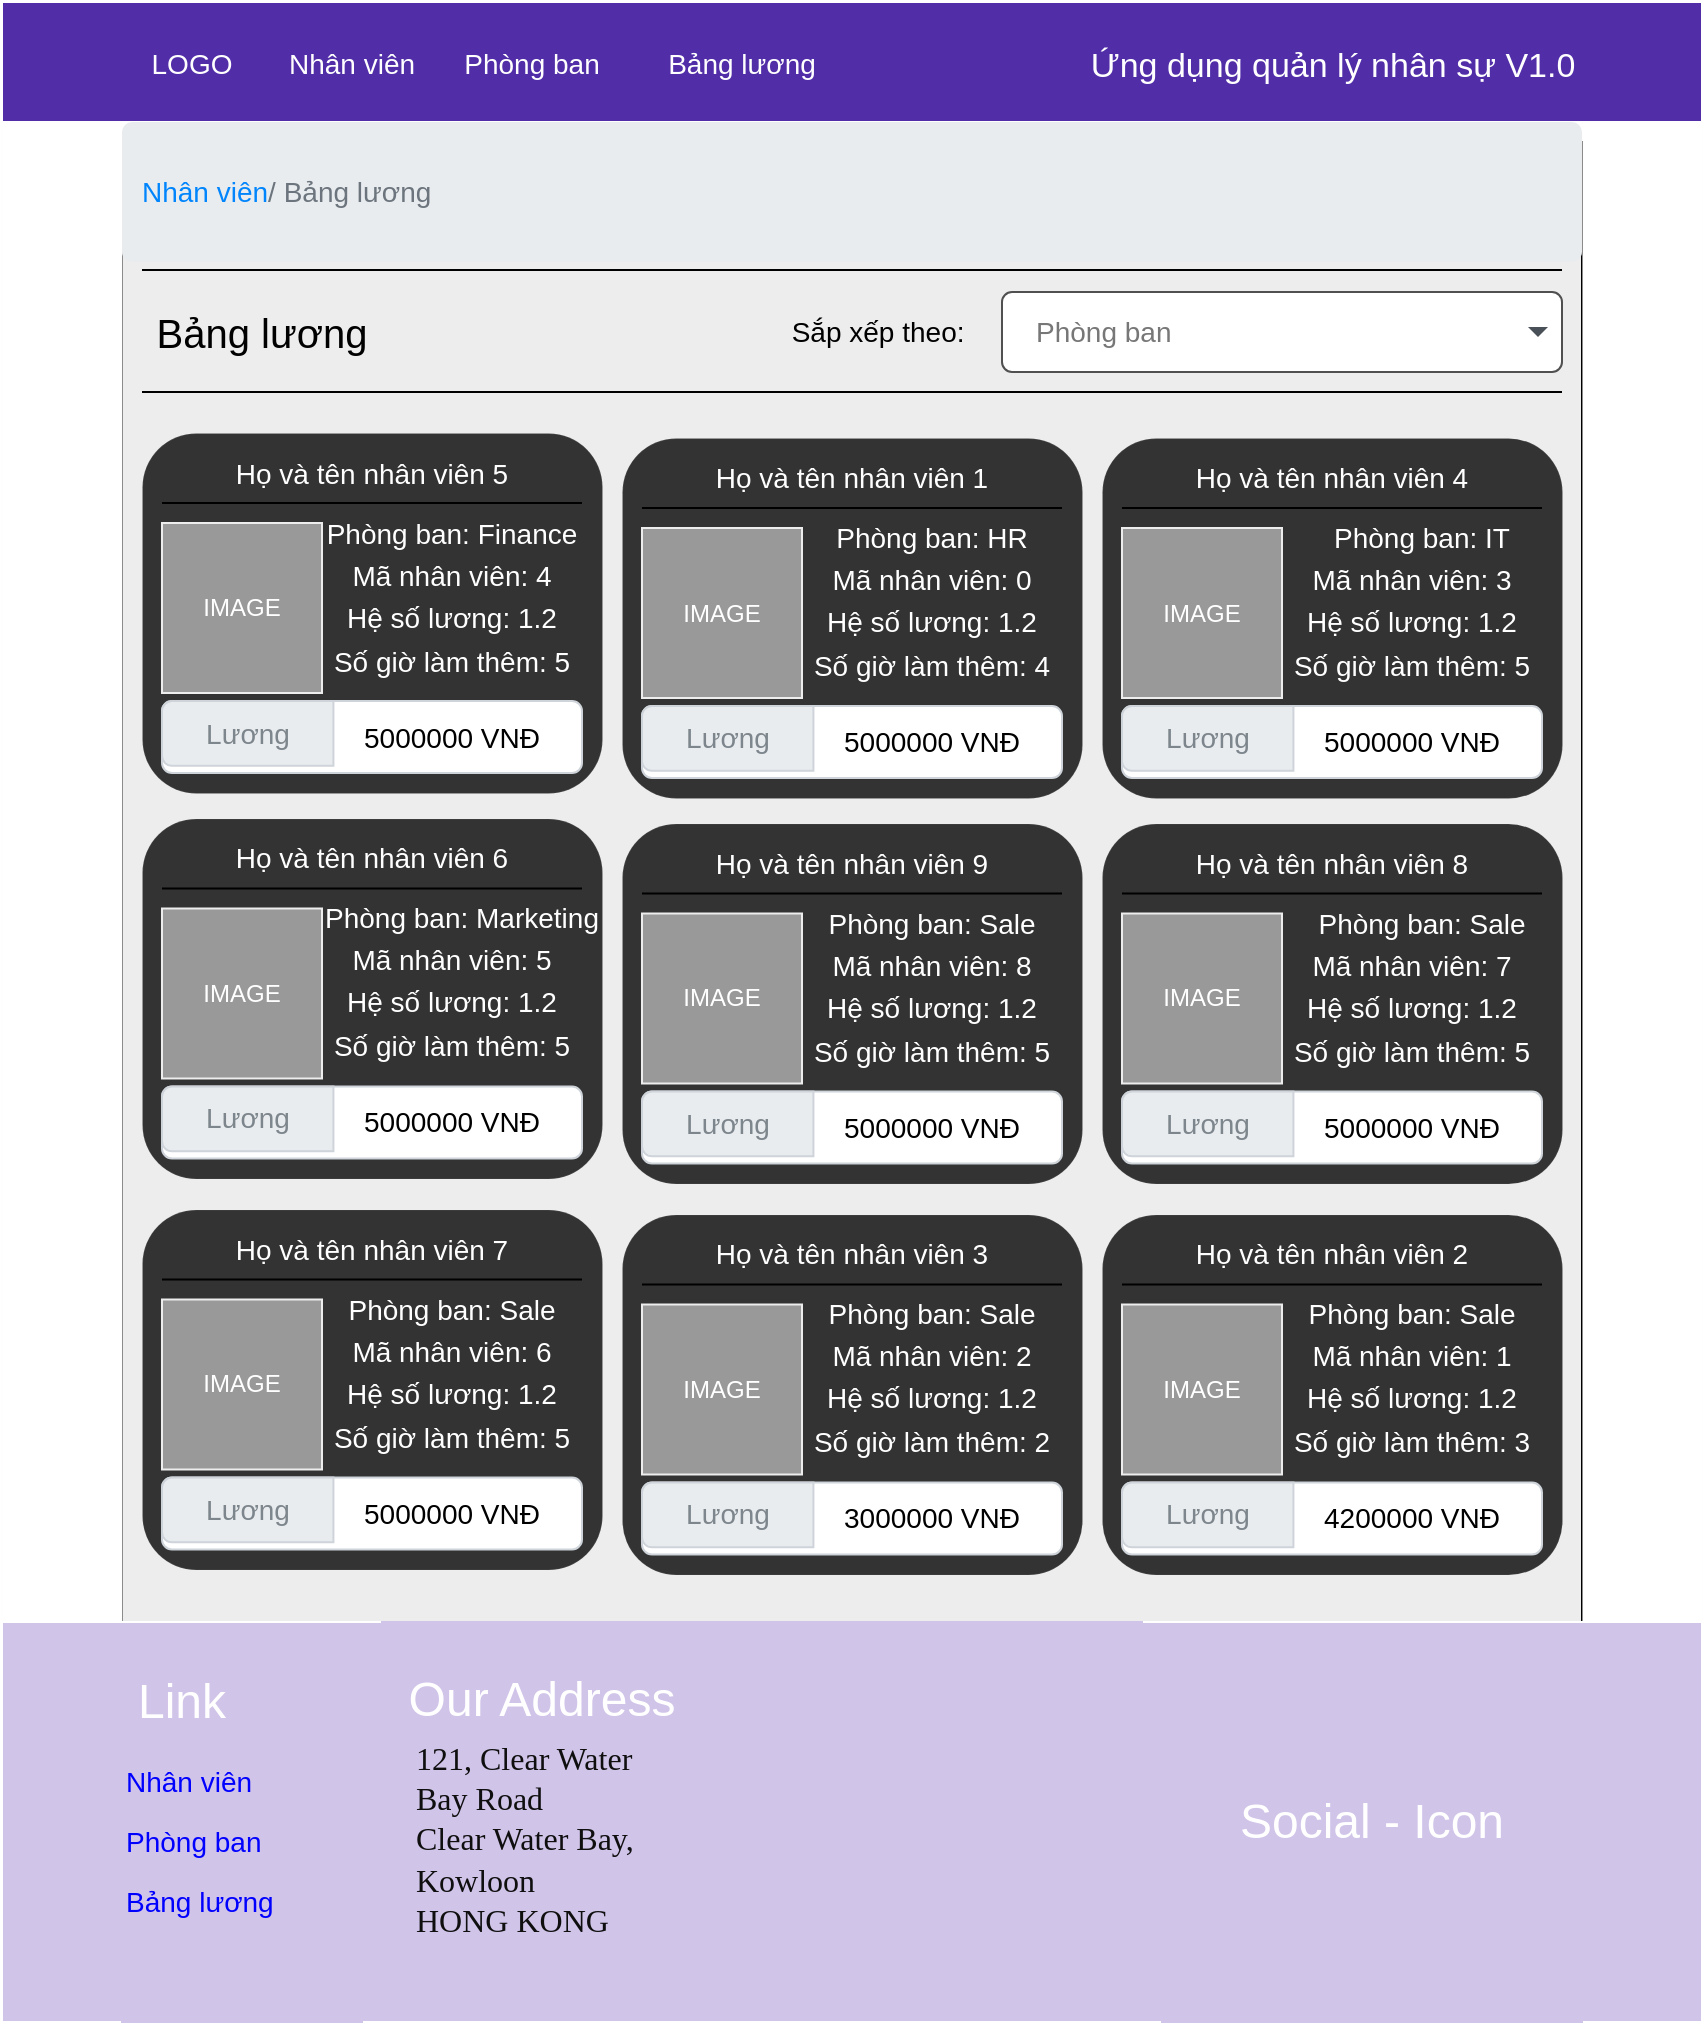 <mxfile>
    <diagram id="YFYWRUZ1VdSoGin9zCc7" name="Page-1">
        <mxGraphModel dx="765" dy="562" grid="1" gridSize="10" guides="1" tooltips="1" connect="1" arrows="1" fold="1" page="1" pageScale="1" pageWidth="850" pageHeight="1100" math="0" shadow="0">
            <root>
                <mxCell id="0"/>
                <mxCell id="1" parent="0"/>
                <mxCell id="2" value="" style="html=1;shadow=0;dashed=0;fontSize=16;fontColor=#181819;align=left;spacing=15;fillColor=#512da8;strokeWidth=1;strokeColor=#FFFFFF;" vertex="1" parent="1">
                    <mxGeometry width="850" height="60" as="geometry"/>
                </mxCell>
                <mxCell id="3" value="Nhân viên" style="fillColor=none;strokeColor=none;fontSize=14;align=center;fontColor=#FFFFFF;" vertex="1" parent="2">
                    <mxGeometry width="70" height="40" relative="1" as="geometry">
                        <mxPoint x="140" y="10" as="offset"/>
                    </mxGeometry>
                </mxCell>
                <mxCell id="4" value="Phòng ban" style="fillColor=none;strokeColor=none;fontSize=14;align=center;fontColor=#FFFFFF;" vertex="1" parent="2">
                    <mxGeometry width="50" height="40" relative="1" as="geometry">
                        <mxPoint x="240" y="10" as="offset"/>
                    </mxGeometry>
                </mxCell>
                <mxCell id="5" value="Bảng lương" style="fillColor=none;strokeColor=none;fontSize=14;align=center;fontColor=#FFFFFF;" vertex="1" parent="2">
                    <mxGeometry width="80" height="40" relative="1" as="geometry">
                        <mxPoint x="330" y="10" as="offset"/>
                    </mxGeometry>
                </mxCell>
                <mxCell id="6" value="Ứng dụng quản lý nhân sự V1.0" style="fillColor=none;strokeColor=none;fontSize=17;align=center;fontColor=#FFFFFF;spacingLeft=1;strokeWidth=1;" vertex="1" parent="2">
                    <mxGeometry width="250" height="40" relative="1" as="geometry">
                        <mxPoint x="540" y="10" as="offset"/>
                    </mxGeometry>
                </mxCell>
                <mxCell id="7" value="" style="rounded=0;whiteSpace=wrap;html=1;fillColor=#ededed;shadow=0;" vertex="1" parent="1">
                    <mxGeometry x="60" y="70" width="730" height="740" as="geometry"/>
                </mxCell>
                <mxCell id="8" value="LOGO" style="fillColor=none;strokeColor=none;fontSize=14;align=center;fontColor=#FFFFFF;" vertex="1" parent="1">
                    <mxGeometry x="60" y="10" width="70" height="40" as="geometry"/>
                </mxCell>
                <mxCell id="9" value="" style="rounded=0;whiteSpace=wrap;html=1;shadow=0;glass=0;sketch=0;strokeColor=#ededed;strokeWidth=0;fillColor=#FFFFFF;" vertex="1" parent="1">
                    <mxGeometry y="60" width="60" height="750" as="geometry"/>
                </mxCell>
                <mxCell id="10" value="" style="rounded=0;whiteSpace=wrap;html=1;shadow=0;glass=0;sketch=0;strokeColor=#ededed;strokeWidth=0;fillColor=#FFFFFF;" vertex="1" parent="1">
                    <mxGeometry x="790" y="60" width="60" height="750" as="geometry"/>
                </mxCell>
                <mxCell id="11" value="" style="line;strokeWidth=1;html=1;perimeter=backbonePerimeter;points=[];outlineConnect=0;strokeColor=#000000;" vertex="1" parent="1">
                    <mxGeometry x="70" y="129" width="710" height="10" as="geometry"/>
                </mxCell>
                <mxCell id="12" value="&lt;font color=&quot;#0085fc&quot;&gt;Nhân viên&lt;/font&gt;/ Bảng lương" style="html=1;shadow=0;dashed=0;shape=mxgraph.bootstrap.rrect;rSize=5;strokeColor=none;strokeWidth=1;fillColor=#E9ECEF;fontColor=#6C757D;whiteSpace=wrap;align=left;verticalAlign=middle;spacingLeft=0;fontStyle=0;fontSize=14;spacing=10;" vertex="1" parent="1">
                    <mxGeometry x="60" y="60" width="730" height="70" as="geometry"/>
                </mxCell>
                <mxCell id="13" value="&lt;font color=&quot;#000000&quot; style=&quot;font-size: 20px&quot;&gt;Bảng lương&lt;/font&gt;" style="text;html=1;strokeColor=none;fillColor=none;align=center;verticalAlign=middle;whiteSpace=wrap;rounded=0;" vertex="1" parent="1">
                    <mxGeometry x="60" y="140" width="140" height="50" as="geometry"/>
                </mxCell>
                <mxCell id="14" value="&lt;font style=&quot;font-size: 14px&quot;&gt;&lt;br&gt;&lt;br&gt;&lt;br&gt;&lt;br&gt;&lt;br&gt;&lt;br&gt;&lt;/font&gt;" style="rounded=1;whiteSpace=wrap;html=1;strokeColor=#ededed;shadow=0;sketch=0;glass=0;fillColor=#333333;strokeWidth=0;" vertex="1" parent="1">
                    <mxGeometry x="70" y="215.5" width="230" height="180" as="geometry"/>
                </mxCell>
                <mxCell id="15" value="&lt;font color=&quot;#ffffff&quot;&gt;IMAGE&lt;/font&gt;" style="rounded=0;whiteSpace=wrap;html=1;shadow=0;glass=0;sketch=0;strokeColor=#ededed;strokeWidth=1;fillColor=#999999;" vertex="1" parent="1">
                    <mxGeometry x="80" y="260.5" width="80" height="85" as="geometry"/>
                </mxCell>
                <mxCell id="16" value="" style="line;strokeWidth=1;html=1;perimeter=backbonePerimeter;points=[];outlineConnect=0;strokeColor=#000000;" vertex="1" parent="1">
                    <mxGeometry x="70" y="190" width="710" height="10" as="geometry"/>
                </mxCell>
                <mxCell id="17" value="Phòng ban" style="html=1;shadow=0;dashed=0;shape=mxgraph.bootstrap.rrect;rSize=5;strokeColor=#505050;strokeWidth=1;fillColor=#ffffff;fontColor=#777777;whiteSpace=wrap;align=left;verticalAlign=middle;fontStyle=0;fontSize=14;spacingRight=0;spacing=17;" vertex="1" parent="1">
                    <mxGeometry x="500" y="145" width="280" height="40" as="geometry"/>
                </mxCell>
                <mxCell id="18" value="" style="shape=triangle;direction=south;fillColor=#495057;strokeColor=none;perimeter=none;" vertex="1" parent="17">
                    <mxGeometry x="1" y="0.5" width="10" height="5" relative="1" as="geometry">
                        <mxPoint x="-17" y="-2.5" as="offset"/>
                    </mxGeometry>
                </mxCell>
                <mxCell id="19" value="&lt;font color=&quot;#000000&quot; style=&quot;font-size: 14px&quot;&gt;Sắp xếp theo:&amp;nbsp;&lt;/font&gt;" style="text;html=1;strokeColor=none;fillColor=none;align=center;verticalAlign=middle;whiteSpace=wrap;rounded=0;" vertex="1" parent="1">
                    <mxGeometry x="390" y="147.5" width="100" height="35" as="geometry"/>
                </mxCell>
                <mxCell id="20" value="" style="line;strokeWidth=1;html=1;perimeter=backbonePerimeter;points=[];outlineConnect=0;strokeColor=#000000;" vertex="1" parent="1">
                    <mxGeometry x="80" y="245.5" width="210" height="10" as="geometry"/>
                </mxCell>
                <mxCell id="21" value="&lt;font color=&quot;#ffffff&quot; style=&quot;font-size: 14px&quot;&gt;Họ và tên nhân viên 5&lt;/font&gt;" style="text;html=1;strokeColor=none;fillColor=none;align=center;verticalAlign=middle;whiteSpace=wrap;rounded=0;" vertex="1" parent="1">
                    <mxGeometry x="70" y="215.5" width="230" height="40" as="geometry"/>
                </mxCell>
                <mxCell id="22" value="&lt;font color=&quot;#ffffff&quot; style=&quot;font-size: 14px&quot;&gt;Phòng ban: Finance&lt;/font&gt;" style="text;html=1;strokeColor=none;fillColor=none;align=center;verticalAlign=middle;whiteSpace=wrap;rounded=0;" vertex="1" parent="1">
                    <mxGeometry x="160" y="245.5" width="130" height="40" as="geometry"/>
                </mxCell>
                <mxCell id="23" value="&lt;font color=&quot;#ffffff&quot; style=&quot;font-size: 14px&quot;&gt;Mã nhân viên: 4&lt;/font&gt;" style="text;html=1;strokeColor=none;fillColor=none;align=center;verticalAlign=middle;whiteSpace=wrap;rounded=0;" vertex="1" parent="1">
                    <mxGeometry x="160" y="266.5" width="130" height="40" as="geometry"/>
                </mxCell>
                <mxCell id="24" value="&lt;font color=&quot;#ffffff&quot; style=&quot;font-size: 14px&quot;&gt;Hệ số lương: 1.2&lt;/font&gt;" style="text;html=1;strokeColor=none;fillColor=none;align=center;verticalAlign=middle;whiteSpace=wrap;rounded=0;" vertex="1" parent="1">
                    <mxGeometry x="160" y="287.5" width="130" height="40" as="geometry"/>
                </mxCell>
                <mxCell id="25" value="&lt;font color=&quot;#ffffff&quot; style=&quot;font-size: 14px&quot;&gt;Số giờ làm thêm: 5&lt;/font&gt;" style="text;html=1;strokeColor=none;fillColor=none;align=center;verticalAlign=middle;whiteSpace=wrap;rounded=0;" vertex="1" parent="1">
                    <mxGeometry x="160" y="309.5" width="130" height="40" as="geometry"/>
                </mxCell>
                <mxCell id="26" value="" style="html=1;shadow=0;dashed=0;shape=mxgraph.bootstrap.rrect;rSize=5;strokeColor=#CED4DA;html=1;whiteSpace=wrap;fillColor=#FFFFFF;fontColor=#7D868C;align=left;spacing=15;spacingLeft=40;fontSize=14;" vertex="1" parent="1">
                    <mxGeometry x="80" y="349.5" width="210" height="36" as="geometry"/>
                </mxCell>
                <mxCell id="27" value="Lương" style="html=1;shadow=0;dashed=0;shape=mxgraph.bootstrap.leftButton;strokeColor=inherit;gradientColor=inherit;fontColor=inherit;fillColor=#E9ECEF;rSize=5;perimeter=none;whiteSpace=wrap;resizeHeight=1;fontSize=14;" vertex="1" parent="26">
                    <mxGeometry width="85.714" height="32.4" as="geometry"/>
                </mxCell>
                <mxCell id="28" value="&lt;font color=&quot;#000000&quot; style=&quot;font-size: 14px&quot;&gt;5000000 VNĐ&lt;/font&gt;" style="text;html=1;strokeColor=none;fillColor=none;align=center;verticalAlign=middle;whiteSpace=wrap;rounded=0;" vertex="1" parent="26">
                    <mxGeometry x="95" y="4.5" width="100" height="27" as="geometry"/>
                </mxCell>
                <mxCell id="29" value="&lt;font style=&quot;font-size: 14px&quot;&gt;&lt;br&gt;&lt;br&gt;&lt;br&gt;&lt;br&gt;&lt;br&gt;&lt;br&gt;&lt;/font&gt;" style="rounded=1;whiteSpace=wrap;html=1;strokeColor=#ededed;shadow=0;sketch=0;glass=0;fillColor=#333333;strokeWidth=0;" vertex="1" parent="1">
                    <mxGeometry x="310" y="218" width="230" height="180" as="geometry"/>
                </mxCell>
                <mxCell id="30" value="&lt;font color=&quot;#ffffff&quot;&gt;IMAGE&lt;/font&gt;" style="rounded=0;whiteSpace=wrap;html=1;shadow=0;glass=0;sketch=0;strokeColor=#ededed;strokeWidth=1;fillColor=#999999;" vertex="1" parent="1">
                    <mxGeometry x="320" y="263" width="80" height="85" as="geometry"/>
                </mxCell>
                <mxCell id="31" value="" style="line;strokeWidth=1;html=1;perimeter=backbonePerimeter;points=[];outlineConnect=0;strokeColor=#000000;" vertex="1" parent="1">
                    <mxGeometry x="320" y="248" width="210" height="10" as="geometry"/>
                </mxCell>
                <mxCell id="32" value="&lt;font color=&quot;#ffffff&quot; style=&quot;font-size: 14px&quot;&gt;Họ và tên nhân viên 1&lt;/font&gt;" style="text;html=1;strokeColor=none;fillColor=none;align=center;verticalAlign=middle;whiteSpace=wrap;rounded=0;" vertex="1" parent="1">
                    <mxGeometry x="310" y="218" width="230" height="40" as="geometry"/>
                </mxCell>
                <mxCell id="33" value="&lt;font color=&quot;#ffffff&quot; style=&quot;font-size: 14px&quot;&gt;Phòng ban: HR&lt;/font&gt;" style="text;html=1;strokeColor=none;fillColor=none;align=center;verticalAlign=middle;whiteSpace=wrap;rounded=0;" vertex="1" parent="1">
                    <mxGeometry x="400" y="248" width="130" height="40" as="geometry"/>
                </mxCell>
                <mxCell id="34" value="&lt;font color=&quot;#ffffff&quot; style=&quot;font-size: 14px&quot;&gt;Mã nhân viên: 0&lt;/font&gt;" style="text;html=1;strokeColor=none;fillColor=none;align=center;verticalAlign=middle;whiteSpace=wrap;rounded=0;" vertex="1" parent="1">
                    <mxGeometry x="400" y="269" width="130" height="40" as="geometry"/>
                </mxCell>
                <mxCell id="35" value="&lt;font color=&quot;#ffffff&quot; style=&quot;font-size: 14px&quot;&gt;Hệ số lương: 1.2&lt;/font&gt;" style="text;html=1;strokeColor=none;fillColor=none;align=center;verticalAlign=middle;whiteSpace=wrap;rounded=0;" vertex="1" parent="1">
                    <mxGeometry x="400" y="290" width="130" height="40" as="geometry"/>
                </mxCell>
                <mxCell id="36" value="&lt;font color=&quot;#ffffff&quot; style=&quot;font-size: 14px&quot;&gt;Số giờ làm thêm: 4&lt;/font&gt;" style="text;html=1;strokeColor=none;fillColor=none;align=center;verticalAlign=middle;whiteSpace=wrap;rounded=0;" vertex="1" parent="1">
                    <mxGeometry x="400" y="312" width="130" height="40" as="geometry"/>
                </mxCell>
                <mxCell id="37" value="" style="html=1;shadow=0;dashed=0;shape=mxgraph.bootstrap.rrect;rSize=5;strokeColor=#CED4DA;html=1;whiteSpace=wrap;fillColor=#FFFFFF;fontColor=#7D868C;align=left;spacing=15;spacingLeft=40;fontSize=14;" vertex="1" parent="1">
                    <mxGeometry x="320" y="352" width="210" height="36" as="geometry"/>
                </mxCell>
                <mxCell id="38" value="Lương" style="html=1;shadow=0;dashed=0;shape=mxgraph.bootstrap.leftButton;strokeColor=inherit;gradientColor=inherit;fontColor=inherit;fillColor=#E9ECEF;rSize=5;perimeter=none;whiteSpace=wrap;resizeHeight=1;fontSize=14;" vertex="1" parent="37">
                    <mxGeometry width="85.714" height="32.4" as="geometry"/>
                </mxCell>
                <mxCell id="39" value="&lt;font color=&quot;#000000&quot; style=&quot;font-size: 14px&quot;&gt;5000000 VNĐ&lt;/font&gt;" style="text;html=1;strokeColor=none;fillColor=none;align=center;verticalAlign=middle;whiteSpace=wrap;rounded=0;" vertex="1" parent="37">
                    <mxGeometry x="95" y="4.5" width="100" height="27" as="geometry"/>
                </mxCell>
                <mxCell id="40" value="&lt;font style=&quot;font-size: 14px&quot;&gt;&lt;br&gt;&lt;br&gt;&lt;br&gt;&lt;br&gt;&lt;br&gt;&lt;br&gt;&lt;/font&gt;" style="rounded=1;whiteSpace=wrap;html=1;strokeColor=#ededed;shadow=0;sketch=0;glass=0;fillColor=#333333;strokeWidth=0;" vertex="1" parent="1">
                    <mxGeometry x="550" y="218" width="230" height="180" as="geometry"/>
                </mxCell>
                <mxCell id="41" value="&lt;font color=&quot;#ffffff&quot;&gt;IMAGE&lt;/font&gt;" style="rounded=0;whiteSpace=wrap;html=1;shadow=0;glass=0;sketch=0;strokeColor=#ededed;strokeWidth=1;fillColor=#999999;" vertex="1" parent="1">
                    <mxGeometry x="560" y="263" width="80" height="85" as="geometry"/>
                </mxCell>
                <mxCell id="42" value="" style="line;strokeWidth=1;html=1;perimeter=backbonePerimeter;points=[];outlineConnect=0;strokeColor=#000000;" vertex="1" parent="1">
                    <mxGeometry x="560" y="248" width="210" height="10" as="geometry"/>
                </mxCell>
                <mxCell id="43" value="&lt;font color=&quot;#ffffff&quot; style=&quot;font-size: 14px&quot;&gt;Họ và tên nhân viên 4&lt;/font&gt;" style="text;html=1;strokeColor=none;fillColor=none;align=center;verticalAlign=middle;whiteSpace=wrap;rounded=0;" vertex="1" parent="1">
                    <mxGeometry x="550" y="218" width="230" height="40" as="geometry"/>
                </mxCell>
                <mxCell id="44" value="&lt;font color=&quot;#ffffff&quot; style=&quot;font-size: 14px&quot;&gt;Phòng ban: IT&lt;/font&gt;" style="text;html=1;strokeColor=none;fillColor=none;align=center;verticalAlign=middle;whiteSpace=wrap;rounded=0;" vertex="1" parent="1">
                    <mxGeometry x="640" y="248" width="140" height="40" as="geometry"/>
                </mxCell>
                <mxCell id="45" value="&lt;font color=&quot;#ffffff&quot; style=&quot;font-size: 14px&quot;&gt;Mã nhân viên: 3&lt;/font&gt;" style="text;html=1;strokeColor=none;fillColor=none;align=center;verticalAlign=middle;whiteSpace=wrap;rounded=0;" vertex="1" parent="1">
                    <mxGeometry x="640" y="269" width="130" height="40" as="geometry"/>
                </mxCell>
                <mxCell id="46" value="&lt;font color=&quot;#ffffff&quot; style=&quot;font-size: 14px&quot;&gt;Hệ số lương: 1.2&lt;/font&gt;" style="text;html=1;strokeColor=none;fillColor=none;align=center;verticalAlign=middle;whiteSpace=wrap;rounded=0;" vertex="1" parent="1">
                    <mxGeometry x="640" y="290" width="130" height="40" as="geometry"/>
                </mxCell>
                <mxCell id="47" value="&lt;font color=&quot;#ffffff&quot; style=&quot;font-size: 14px&quot;&gt;Số giờ làm thêm: 5&lt;/font&gt;" style="text;html=1;strokeColor=none;fillColor=none;align=center;verticalAlign=middle;whiteSpace=wrap;rounded=0;" vertex="1" parent="1">
                    <mxGeometry x="640" y="312" width="130" height="40" as="geometry"/>
                </mxCell>
                <mxCell id="48" value="" style="html=1;shadow=0;dashed=0;shape=mxgraph.bootstrap.rrect;rSize=5;strokeColor=#CED4DA;html=1;whiteSpace=wrap;fillColor=#FFFFFF;fontColor=#7D868C;align=left;spacing=15;spacingLeft=40;fontSize=14;" vertex="1" parent="1">
                    <mxGeometry x="560" y="352" width="210" height="36" as="geometry"/>
                </mxCell>
                <mxCell id="49" value="Lương" style="html=1;shadow=0;dashed=0;shape=mxgraph.bootstrap.leftButton;strokeColor=inherit;gradientColor=inherit;fontColor=inherit;fillColor=#E9ECEF;rSize=5;perimeter=none;whiteSpace=wrap;resizeHeight=1;fontSize=14;" vertex="1" parent="48">
                    <mxGeometry width="85.714" height="32.4" as="geometry"/>
                </mxCell>
                <mxCell id="50" value="&lt;font color=&quot;#000000&quot; style=&quot;font-size: 14px&quot;&gt;5000000 VNĐ&lt;/font&gt;" style="text;html=1;strokeColor=none;fillColor=none;align=center;verticalAlign=middle;whiteSpace=wrap;rounded=0;" vertex="1" parent="48">
                    <mxGeometry x="95" y="4.5" width="100" height="27" as="geometry"/>
                </mxCell>
                <mxCell id="51" value="&lt;font style=&quot;font-size: 14px&quot;&gt;&lt;br&gt;&lt;br&gt;&lt;br&gt;&lt;br&gt;&lt;br&gt;&lt;br&gt;&lt;/font&gt;" style="rounded=1;whiteSpace=wrap;html=1;strokeColor=#ededed;shadow=0;sketch=0;glass=0;fillColor=#333333;strokeWidth=0;" vertex="1" parent="1">
                    <mxGeometry x="70" y="408.25" width="230" height="180" as="geometry"/>
                </mxCell>
                <mxCell id="52" value="&lt;font color=&quot;#ffffff&quot;&gt;IMAGE&lt;/font&gt;" style="rounded=0;whiteSpace=wrap;html=1;shadow=0;glass=0;sketch=0;strokeColor=#ededed;strokeWidth=1;fillColor=#999999;" vertex="1" parent="1">
                    <mxGeometry x="80" y="453.25" width="80" height="85" as="geometry"/>
                </mxCell>
                <mxCell id="53" value="" style="line;strokeWidth=1;html=1;perimeter=backbonePerimeter;points=[];outlineConnect=0;strokeColor=#000000;" vertex="1" parent="1">
                    <mxGeometry x="80" y="438.25" width="210" height="10" as="geometry"/>
                </mxCell>
                <mxCell id="54" value="&lt;font color=&quot;#ffffff&quot; style=&quot;font-size: 14px&quot;&gt;Họ và tên nhân viên 6&lt;/font&gt;" style="text;html=1;strokeColor=none;fillColor=none;align=center;verticalAlign=middle;whiteSpace=wrap;rounded=0;" vertex="1" parent="1">
                    <mxGeometry x="70" y="408.25" width="230" height="40" as="geometry"/>
                </mxCell>
                <mxCell id="55" value="&lt;font color=&quot;#ffffff&quot; style=&quot;font-size: 14px&quot;&gt;Phòng ban: Marketing&lt;/font&gt;" style="text;html=1;strokeColor=none;fillColor=none;align=center;verticalAlign=middle;whiteSpace=wrap;rounded=0;" vertex="1" parent="1">
                    <mxGeometry x="160" y="438.25" width="140" height="40" as="geometry"/>
                </mxCell>
                <mxCell id="56" value="&lt;font color=&quot;#ffffff&quot; style=&quot;font-size: 14px&quot;&gt;Mã nhân viên: 5&lt;/font&gt;" style="text;html=1;strokeColor=none;fillColor=none;align=center;verticalAlign=middle;whiteSpace=wrap;rounded=0;" vertex="1" parent="1">
                    <mxGeometry x="160" y="459.25" width="130" height="40" as="geometry"/>
                </mxCell>
                <mxCell id="57" value="&lt;font color=&quot;#ffffff&quot; style=&quot;font-size: 14px&quot;&gt;Hệ số lương: 1.2&lt;/font&gt;" style="text;html=1;strokeColor=none;fillColor=none;align=center;verticalAlign=middle;whiteSpace=wrap;rounded=0;" vertex="1" parent="1">
                    <mxGeometry x="160" y="480.25" width="130" height="40" as="geometry"/>
                </mxCell>
                <mxCell id="58" value="&lt;font color=&quot;#ffffff&quot; style=&quot;font-size: 14px&quot;&gt;Số giờ làm thêm: 5&lt;/font&gt;" style="text;html=1;strokeColor=none;fillColor=none;align=center;verticalAlign=middle;whiteSpace=wrap;rounded=0;" vertex="1" parent="1">
                    <mxGeometry x="160" y="502.25" width="130" height="40" as="geometry"/>
                </mxCell>
                <mxCell id="59" value="" style="html=1;shadow=0;dashed=0;shape=mxgraph.bootstrap.rrect;rSize=5;strokeColor=#CED4DA;html=1;whiteSpace=wrap;fillColor=#FFFFFF;fontColor=#7D868C;align=left;spacing=15;spacingLeft=40;fontSize=14;" vertex="1" parent="1">
                    <mxGeometry x="80" y="542.25" width="210" height="36" as="geometry"/>
                </mxCell>
                <mxCell id="60" value="Lương" style="html=1;shadow=0;dashed=0;shape=mxgraph.bootstrap.leftButton;strokeColor=inherit;gradientColor=inherit;fontColor=inherit;fillColor=#E9ECEF;rSize=5;perimeter=none;whiteSpace=wrap;resizeHeight=1;fontSize=14;" vertex="1" parent="59">
                    <mxGeometry width="85.714" height="32.4" as="geometry"/>
                </mxCell>
                <mxCell id="61" value="&lt;font color=&quot;#000000&quot; style=&quot;font-size: 14px&quot;&gt;5000000 VNĐ&lt;/font&gt;" style="text;html=1;strokeColor=none;fillColor=none;align=center;verticalAlign=middle;whiteSpace=wrap;rounded=0;" vertex="1" parent="59">
                    <mxGeometry x="95" y="4.5" width="100" height="27" as="geometry"/>
                </mxCell>
                <mxCell id="62" value="&lt;font style=&quot;font-size: 14px&quot;&gt;&lt;br&gt;&lt;br&gt;&lt;br&gt;&lt;br&gt;&lt;br&gt;&lt;br&gt;&lt;/font&gt;" style="rounded=1;whiteSpace=wrap;html=1;strokeColor=#ededed;shadow=0;sketch=0;glass=0;fillColor=#333333;strokeWidth=0;" vertex="1" parent="1">
                    <mxGeometry x="310" y="410.75" width="230" height="180" as="geometry"/>
                </mxCell>
                <mxCell id="63" value="&lt;font color=&quot;#ffffff&quot;&gt;IMAGE&lt;/font&gt;" style="rounded=0;whiteSpace=wrap;html=1;shadow=0;glass=0;sketch=0;strokeColor=#ededed;strokeWidth=1;fillColor=#999999;" vertex="1" parent="1">
                    <mxGeometry x="320" y="455.75" width="80" height="85" as="geometry"/>
                </mxCell>
                <mxCell id="64" value="" style="line;strokeWidth=1;html=1;perimeter=backbonePerimeter;points=[];outlineConnect=0;strokeColor=#000000;" vertex="1" parent="1">
                    <mxGeometry x="320" y="440.75" width="210" height="10" as="geometry"/>
                </mxCell>
                <mxCell id="65" value="&lt;font color=&quot;#ffffff&quot; style=&quot;font-size: 14px&quot;&gt;Họ và tên nhân viên 9&lt;/font&gt;" style="text;html=1;strokeColor=none;fillColor=none;align=center;verticalAlign=middle;whiteSpace=wrap;rounded=0;" vertex="1" parent="1">
                    <mxGeometry x="310" y="410.75" width="230" height="40" as="geometry"/>
                </mxCell>
                <mxCell id="66" value="&lt;font color=&quot;#ffffff&quot; style=&quot;font-size: 14px&quot;&gt;Phòng ban: Sale&lt;/font&gt;" style="text;html=1;strokeColor=none;fillColor=none;align=center;verticalAlign=middle;whiteSpace=wrap;rounded=0;" vertex="1" parent="1">
                    <mxGeometry x="400" y="440.75" width="130" height="40" as="geometry"/>
                </mxCell>
                <mxCell id="67" value="&lt;font color=&quot;#ffffff&quot; style=&quot;font-size: 14px&quot;&gt;Mã nhân viên: 8&lt;/font&gt;" style="text;html=1;strokeColor=none;fillColor=none;align=center;verticalAlign=middle;whiteSpace=wrap;rounded=0;" vertex="1" parent="1">
                    <mxGeometry x="400" y="461.75" width="130" height="40" as="geometry"/>
                </mxCell>
                <mxCell id="68" value="&lt;font color=&quot;#ffffff&quot; style=&quot;font-size: 14px&quot;&gt;Hệ số lương: 1.2&lt;/font&gt;" style="text;html=1;strokeColor=none;fillColor=none;align=center;verticalAlign=middle;whiteSpace=wrap;rounded=0;" vertex="1" parent="1">
                    <mxGeometry x="400" y="482.75" width="130" height="40" as="geometry"/>
                </mxCell>
                <mxCell id="69" value="&lt;font color=&quot;#ffffff&quot; style=&quot;font-size: 14px&quot;&gt;Số giờ làm thêm: 5&lt;/font&gt;" style="text;html=1;strokeColor=none;fillColor=none;align=center;verticalAlign=middle;whiteSpace=wrap;rounded=0;" vertex="1" parent="1">
                    <mxGeometry x="400" y="504.75" width="130" height="40" as="geometry"/>
                </mxCell>
                <mxCell id="70" value="" style="html=1;shadow=0;dashed=0;shape=mxgraph.bootstrap.rrect;rSize=5;strokeColor=#CED4DA;html=1;whiteSpace=wrap;fillColor=#FFFFFF;fontColor=#7D868C;align=left;spacing=15;spacingLeft=40;fontSize=14;" vertex="1" parent="1">
                    <mxGeometry x="320" y="544.75" width="210" height="36" as="geometry"/>
                </mxCell>
                <mxCell id="71" value="Lương" style="html=1;shadow=0;dashed=0;shape=mxgraph.bootstrap.leftButton;strokeColor=inherit;gradientColor=inherit;fontColor=inherit;fillColor=#E9ECEF;rSize=5;perimeter=none;whiteSpace=wrap;resizeHeight=1;fontSize=14;" vertex="1" parent="70">
                    <mxGeometry width="85.714" height="32.4" as="geometry"/>
                </mxCell>
                <mxCell id="72" value="&lt;font color=&quot;#000000&quot; style=&quot;font-size: 14px&quot;&gt;5000000 VNĐ&lt;/font&gt;" style="text;html=1;strokeColor=none;fillColor=none;align=center;verticalAlign=middle;whiteSpace=wrap;rounded=0;" vertex="1" parent="70">
                    <mxGeometry x="95" y="4.5" width="100" height="27" as="geometry"/>
                </mxCell>
                <mxCell id="73" value="&lt;font style=&quot;font-size: 14px&quot;&gt;&lt;br&gt;&lt;br&gt;&lt;br&gt;&lt;br&gt;&lt;br&gt;&lt;br&gt;&lt;/font&gt;" style="rounded=1;whiteSpace=wrap;html=1;strokeColor=#ededed;shadow=0;sketch=0;glass=0;fillColor=#333333;strokeWidth=0;" vertex="1" parent="1">
                    <mxGeometry x="550" y="410.75" width="230" height="180" as="geometry"/>
                </mxCell>
                <mxCell id="74" value="&lt;font color=&quot;#ffffff&quot;&gt;IMAGE&lt;/font&gt;" style="rounded=0;whiteSpace=wrap;html=1;shadow=0;glass=0;sketch=0;strokeColor=#ededed;strokeWidth=1;fillColor=#999999;" vertex="1" parent="1">
                    <mxGeometry x="560" y="455.75" width="80" height="85" as="geometry"/>
                </mxCell>
                <mxCell id="75" value="" style="line;strokeWidth=1;html=1;perimeter=backbonePerimeter;points=[];outlineConnect=0;strokeColor=#000000;" vertex="1" parent="1">
                    <mxGeometry x="560" y="440.75" width="210" height="10" as="geometry"/>
                </mxCell>
                <mxCell id="76" value="&lt;font color=&quot;#ffffff&quot; style=&quot;font-size: 14px&quot;&gt;Họ và tên nhân viên 8&lt;/font&gt;" style="text;html=1;strokeColor=none;fillColor=none;align=center;verticalAlign=middle;whiteSpace=wrap;rounded=0;" vertex="1" parent="1">
                    <mxGeometry x="550" y="410.75" width="230" height="40" as="geometry"/>
                </mxCell>
                <mxCell id="77" value="&lt;font color=&quot;#ffffff&quot; style=&quot;font-size: 14px&quot;&gt;Phòng ban: Sale&lt;/font&gt;" style="text;html=1;strokeColor=none;fillColor=none;align=center;verticalAlign=middle;whiteSpace=wrap;rounded=0;" vertex="1" parent="1">
                    <mxGeometry x="640" y="440.75" width="140" height="40" as="geometry"/>
                </mxCell>
                <mxCell id="78" value="&lt;font color=&quot;#ffffff&quot; style=&quot;font-size: 14px&quot;&gt;Mã nhân viên: 7&lt;/font&gt;" style="text;html=1;strokeColor=none;fillColor=none;align=center;verticalAlign=middle;whiteSpace=wrap;rounded=0;" vertex="1" parent="1">
                    <mxGeometry x="640" y="461.75" width="130" height="40" as="geometry"/>
                </mxCell>
                <mxCell id="79" value="&lt;font color=&quot;#ffffff&quot; style=&quot;font-size: 14px&quot;&gt;Hệ số lương: 1.2&lt;/font&gt;" style="text;html=1;strokeColor=none;fillColor=none;align=center;verticalAlign=middle;whiteSpace=wrap;rounded=0;" vertex="1" parent="1">
                    <mxGeometry x="640" y="482.75" width="130" height="40" as="geometry"/>
                </mxCell>
                <mxCell id="80" value="&lt;font color=&quot;#ffffff&quot; style=&quot;font-size: 14px&quot;&gt;Số giờ làm thêm: 5&lt;/font&gt;" style="text;html=1;strokeColor=none;fillColor=none;align=center;verticalAlign=middle;whiteSpace=wrap;rounded=0;" vertex="1" parent="1">
                    <mxGeometry x="640" y="504.75" width="130" height="40" as="geometry"/>
                </mxCell>
                <mxCell id="81" value="" style="html=1;shadow=0;dashed=0;shape=mxgraph.bootstrap.rrect;rSize=5;strokeColor=#CED4DA;html=1;whiteSpace=wrap;fillColor=#FFFFFF;fontColor=#7D868C;align=left;spacing=15;spacingLeft=40;fontSize=14;" vertex="1" parent="1">
                    <mxGeometry x="560" y="544.75" width="210" height="36" as="geometry"/>
                </mxCell>
                <mxCell id="82" value="Lương" style="html=1;shadow=0;dashed=0;shape=mxgraph.bootstrap.leftButton;strokeColor=inherit;gradientColor=inherit;fontColor=inherit;fillColor=#E9ECEF;rSize=5;perimeter=none;whiteSpace=wrap;resizeHeight=1;fontSize=14;" vertex="1" parent="81">
                    <mxGeometry width="85.714" height="32.4" as="geometry"/>
                </mxCell>
                <mxCell id="83" value="&lt;font color=&quot;#000000&quot; style=&quot;font-size: 14px&quot;&gt;5000000 VNĐ&lt;/font&gt;" style="text;html=1;strokeColor=none;fillColor=none;align=center;verticalAlign=middle;whiteSpace=wrap;rounded=0;" vertex="1" parent="81">
                    <mxGeometry x="95" y="4.5" width="100" height="27" as="geometry"/>
                </mxCell>
                <mxCell id="84" value="&lt;font style=&quot;font-size: 14px&quot;&gt;&lt;br&gt;&lt;br&gt;&lt;br&gt;&lt;br&gt;&lt;br&gt;&lt;br&gt;&lt;/font&gt;" style="rounded=1;whiteSpace=wrap;html=1;strokeColor=#ededed;shadow=0;sketch=0;glass=0;fillColor=#333333;strokeWidth=0;" vertex="1" parent="1">
                    <mxGeometry x="70" y="603.75" width="230" height="180" as="geometry"/>
                </mxCell>
                <mxCell id="85" value="&lt;font color=&quot;#ffffff&quot;&gt;IMAGE&lt;/font&gt;" style="rounded=0;whiteSpace=wrap;html=1;shadow=0;glass=0;sketch=0;strokeColor=#ededed;strokeWidth=1;fillColor=#999999;" vertex="1" parent="1">
                    <mxGeometry x="80" y="648.75" width="80" height="85" as="geometry"/>
                </mxCell>
                <mxCell id="86" value="" style="line;strokeWidth=1;html=1;perimeter=backbonePerimeter;points=[];outlineConnect=0;strokeColor=#000000;" vertex="1" parent="1">
                    <mxGeometry x="80" y="633.75" width="210" height="10" as="geometry"/>
                </mxCell>
                <mxCell id="87" value="&lt;font color=&quot;#ffffff&quot; style=&quot;font-size: 14px&quot;&gt;Họ và tên nhân viên 7&lt;/font&gt;" style="text;html=1;strokeColor=none;fillColor=none;align=center;verticalAlign=middle;whiteSpace=wrap;rounded=0;" vertex="1" parent="1">
                    <mxGeometry x="70" y="603.75" width="230" height="40" as="geometry"/>
                </mxCell>
                <mxCell id="88" value="&lt;font color=&quot;#ffffff&quot; style=&quot;font-size: 14px&quot;&gt;Phòng ban: Sale&lt;/font&gt;" style="text;html=1;strokeColor=none;fillColor=none;align=center;verticalAlign=middle;whiteSpace=wrap;rounded=0;" vertex="1" parent="1">
                    <mxGeometry x="160" y="633.75" width="130" height="40" as="geometry"/>
                </mxCell>
                <mxCell id="89" value="&lt;font color=&quot;#ffffff&quot; style=&quot;font-size: 14px&quot;&gt;Mã nhân viên: 6&lt;/font&gt;" style="text;html=1;strokeColor=none;fillColor=none;align=center;verticalAlign=middle;whiteSpace=wrap;rounded=0;" vertex="1" parent="1">
                    <mxGeometry x="160" y="654.75" width="130" height="40" as="geometry"/>
                </mxCell>
                <mxCell id="90" value="&lt;font color=&quot;#ffffff&quot; style=&quot;font-size: 14px&quot;&gt;Hệ số lương: 1.2&lt;/font&gt;" style="text;html=1;strokeColor=none;fillColor=none;align=center;verticalAlign=middle;whiteSpace=wrap;rounded=0;" vertex="1" parent="1">
                    <mxGeometry x="160" y="675.75" width="130" height="40" as="geometry"/>
                </mxCell>
                <mxCell id="91" value="&lt;font color=&quot;#ffffff&quot; style=&quot;font-size: 14px&quot;&gt;Số giờ làm thêm: 5&lt;/font&gt;" style="text;html=1;strokeColor=none;fillColor=none;align=center;verticalAlign=middle;whiteSpace=wrap;rounded=0;" vertex="1" parent="1">
                    <mxGeometry x="160" y="697.75" width="130" height="40" as="geometry"/>
                </mxCell>
                <mxCell id="92" value="" style="html=1;shadow=0;dashed=0;shape=mxgraph.bootstrap.rrect;rSize=5;strokeColor=#CED4DA;html=1;whiteSpace=wrap;fillColor=#FFFFFF;fontColor=#7D868C;align=left;spacing=15;spacingLeft=40;fontSize=14;" vertex="1" parent="1">
                    <mxGeometry x="80" y="737.75" width="210" height="36" as="geometry"/>
                </mxCell>
                <mxCell id="93" value="Lương" style="html=1;shadow=0;dashed=0;shape=mxgraph.bootstrap.leftButton;strokeColor=inherit;gradientColor=inherit;fontColor=inherit;fillColor=#E9ECEF;rSize=5;perimeter=none;whiteSpace=wrap;resizeHeight=1;fontSize=14;" vertex="1" parent="92">
                    <mxGeometry width="85.714" height="32.4" as="geometry"/>
                </mxCell>
                <mxCell id="94" value="&lt;font color=&quot;#000000&quot; style=&quot;font-size: 14px&quot;&gt;5000000 VNĐ&lt;/font&gt;" style="text;html=1;strokeColor=none;fillColor=none;align=center;verticalAlign=middle;whiteSpace=wrap;rounded=0;" vertex="1" parent="92">
                    <mxGeometry x="95" y="4.5" width="100" height="27" as="geometry"/>
                </mxCell>
                <mxCell id="95" value="&lt;font style=&quot;font-size: 14px&quot;&gt;&lt;br&gt;&lt;br&gt;&lt;br&gt;&lt;br&gt;&lt;br&gt;&lt;br&gt;&lt;/font&gt;" style="rounded=1;whiteSpace=wrap;html=1;strokeColor=#ededed;shadow=0;sketch=0;glass=0;fillColor=#333333;strokeWidth=0;" vertex="1" parent="1">
                    <mxGeometry x="310" y="606.25" width="230" height="180" as="geometry"/>
                </mxCell>
                <mxCell id="96" value="&lt;font color=&quot;#ffffff&quot;&gt;IMAGE&lt;/font&gt;" style="rounded=0;whiteSpace=wrap;html=1;shadow=0;glass=0;sketch=0;strokeColor=#ededed;strokeWidth=1;fillColor=#999999;" vertex="1" parent="1">
                    <mxGeometry x="320" y="651.25" width="80" height="85" as="geometry"/>
                </mxCell>
                <mxCell id="97" value="" style="line;strokeWidth=1;html=1;perimeter=backbonePerimeter;points=[];outlineConnect=0;strokeColor=#000000;" vertex="1" parent="1">
                    <mxGeometry x="320" y="636.25" width="210" height="10" as="geometry"/>
                </mxCell>
                <mxCell id="98" value="&lt;font color=&quot;#ffffff&quot; style=&quot;font-size: 14px&quot;&gt;Họ và tên nhân viên 3&lt;/font&gt;" style="text;html=1;strokeColor=none;fillColor=none;align=center;verticalAlign=middle;whiteSpace=wrap;rounded=0;" vertex="1" parent="1">
                    <mxGeometry x="310" y="606.25" width="230" height="40" as="geometry"/>
                </mxCell>
                <mxCell id="99" value="&lt;font color=&quot;#ffffff&quot; style=&quot;font-size: 14px&quot;&gt;Phòng ban: Sale&lt;/font&gt;" style="text;html=1;strokeColor=none;fillColor=none;align=center;verticalAlign=middle;whiteSpace=wrap;rounded=0;" vertex="1" parent="1">
                    <mxGeometry x="400" y="636.25" width="130" height="40" as="geometry"/>
                </mxCell>
                <mxCell id="100" value="&lt;font color=&quot;#ffffff&quot; style=&quot;font-size: 14px&quot;&gt;Mã nhân viên: 2&lt;/font&gt;" style="text;html=1;strokeColor=none;fillColor=none;align=center;verticalAlign=middle;whiteSpace=wrap;rounded=0;" vertex="1" parent="1">
                    <mxGeometry x="400" y="657.25" width="130" height="40" as="geometry"/>
                </mxCell>
                <mxCell id="101" value="&lt;font color=&quot;#ffffff&quot; style=&quot;font-size: 14px&quot;&gt;Hệ số lương: 1.2&lt;/font&gt;" style="text;html=1;strokeColor=none;fillColor=none;align=center;verticalAlign=middle;whiteSpace=wrap;rounded=0;" vertex="1" parent="1">
                    <mxGeometry x="400" y="678.25" width="130" height="40" as="geometry"/>
                </mxCell>
                <mxCell id="102" value="&lt;font color=&quot;#ffffff&quot; style=&quot;font-size: 14px&quot;&gt;Số giờ làm thêm: 2&lt;/font&gt;" style="text;html=1;strokeColor=none;fillColor=none;align=center;verticalAlign=middle;whiteSpace=wrap;rounded=0;" vertex="1" parent="1">
                    <mxGeometry x="400" y="700.25" width="130" height="40" as="geometry"/>
                </mxCell>
                <mxCell id="103" value="" style="html=1;shadow=0;dashed=0;shape=mxgraph.bootstrap.rrect;rSize=5;strokeColor=#CED4DA;html=1;whiteSpace=wrap;fillColor=#FFFFFF;fontColor=#7D868C;align=left;spacing=15;spacingLeft=40;fontSize=14;" vertex="1" parent="1">
                    <mxGeometry x="320" y="740.25" width="210" height="36" as="geometry"/>
                </mxCell>
                <mxCell id="104" value="Lương" style="html=1;shadow=0;dashed=0;shape=mxgraph.bootstrap.leftButton;strokeColor=inherit;gradientColor=inherit;fontColor=inherit;fillColor=#E9ECEF;rSize=5;perimeter=none;whiteSpace=wrap;resizeHeight=1;fontSize=14;" vertex="1" parent="103">
                    <mxGeometry width="85.714" height="32.4" as="geometry"/>
                </mxCell>
                <mxCell id="105" value="&lt;font color=&quot;#000000&quot; style=&quot;font-size: 14px&quot;&gt;3000000 VNĐ&lt;/font&gt;" style="text;html=1;strokeColor=none;fillColor=none;align=center;verticalAlign=middle;whiteSpace=wrap;rounded=0;" vertex="1" parent="103">
                    <mxGeometry x="95" y="4.5" width="100" height="27" as="geometry"/>
                </mxCell>
                <mxCell id="106" value="&lt;font style=&quot;font-size: 14px&quot;&gt;&lt;br&gt;&lt;br&gt;&lt;br&gt;&lt;br&gt;&lt;br&gt;&lt;br&gt;&lt;/font&gt;" style="rounded=1;whiteSpace=wrap;html=1;strokeColor=#ededed;shadow=0;sketch=0;glass=0;fillColor=#333333;strokeWidth=0;" vertex="1" parent="1">
                    <mxGeometry x="550" y="606.25" width="230" height="180" as="geometry"/>
                </mxCell>
                <mxCell id="107" value="&lt;font color=&quot;#ffffff&quot;&gt;IMAGE&lt;/font&gt;" style="rounded=0;whiteSpace=wrap;html=1;shadow=0;glass=0;sketch=0;strokeColor=#ededed;strokeWidth=1;fillColor=#999999;" vertex="1" parent="1">
                    <mxGeometry x="560" y="651.25" width="80" height="85" as="geometry"/>
                </mxCell>
                <mxCell id="108" value="" style="line;strokeWidth=1;html=1;perimeter=backbonePerimeter;points=[];outlineConnect=0;strokeColor=#000000;" vertex="1" parent="1">
                    <mxGeometry x="560" y="636.25" width="210" height="10" as="geometry"/>
                </mxCell>
                <mxCell id="109" value="&lt;font color=&quot;#ffffff&quot; style=&quot;font-size: 14px&quot;&gt;Họ và tên nhân viên 2&lt;/font&gt;" style="text;html=1;strokeColor=none;fillColor=none;align=center;verticalAlign=middle;whiteSpace=wrap;rounded=0;" vertex="1" parent="1">
                    <mxGeometry x="550" y="606.25" width="230" height="40" as="geometry"/>
                </mxCell>
                <mxCell id="110" value="&lt;font color=&quot;#ffffff&quot; style=&quot;font-size: 14px&quot;&gt;Phòng ban: Sale&lt;/font&gt;" style="text;html=1;strokeColor=none;fillColor=none;align=center;verticalAlign=middle;whiteSpace=wrap;rounded=0;" vertex="1" parent="1">
                    <mxGeometry x="640" y="636.25" width="130" height="40" as="geometry"/>
                </mxCell>
                <mxCell id="111" value="&lt;font color=&quot;#ffffff&quot; style=&quot;font-size: 14px&quot;&gt;Mã nhân viên: 1&lt;/font&gt;" style="text;html=1;strokeColor=none;fillColor=none;align=center;verticalAlign=middle;whiteSpace=wrap;rounded=0;" vertex="1" parent="1">
                    <mxGeometry x="640" y="657.25" width="130" height="40" as="geometry"/>
                </mxCell>
                <mxCell id="112" value="&lt;font color=&quot;#ffffff&quot; style=&quot;font-size: 14px&quot;&gt;Hệ số lương: 1.2&lt;/font&gt;" style="text;html=1;strokeColor=none;fillColor=none;align=center;verticalAlign=middle;whiteSpace=wrap;rounded=0;" vertex="1" parent="1">
                    <mxGeometry x="640" y="678.25" width="130" height="40" as="geometry"/>
                </mxCell>
                <mxCell id="113" value="&lt;font color=&quot;#ffffff&quot; style=&quot;font-size: 14px&quot;&gt;Số giờ làm thêm: 3&lt;/font&gt;" style="text;html=1;strokeColor=none;fillColor=none;align=center;verticalAlign=middle;whiteSpace=wrap;rounded=0;" vertex="1" parent="1">
                    <mxGeometry x="640" y="700.25" width="130" height="40" as="geometry"/>
                </mxCell>
                <mxCell id="114" value="" style="html=1;shadow=0;dashed=0;shape=mxgraph.bootstrap.rrect;rSize=5;strokeColor=#CED4DA;html=1;whiteSpace=wrap;fillColor=#FFFFFF;fontColor=#7D868C;align=left;spacing=15;spacingLeft=40;fontSize=14;" vertex="1" parent="1">
                    <mxGeometry x="560" y="740.25" width="210" height="36" as="geometry"/>
                </mxCell>
                <mxCell id="115" value="Lương" style="html=1;shadow=0;dashed=0;shape=mxgraph.bootstrap.leftButton;strokeColor=inherit;gradientColor=inherit;fontColor=inherit;fillColor=#E9ECEF;rSize=5;perimeter=none;whiteSpace=wrap;resizeHeight=1;fontSize=14;" vertex="1" parent="114">
                    <mxGeometry width="85.714" height="32.4" as="geometry"/>
                </mxCell>
                <mxCell id="116" value="&lt;font color=&quot;#000000&quot; style=&quot;font-size: 14px&quot;&gt;4200000 VNĐ&lt;/font&gt;" style="text;html=1;strokeColor=none;fillColor=none;align=center;verticalAlign=middle;whiteSpace=wrap;rounded=0;" vertex="1" parent="114">
                    <mxGeometry x="95" y="4.5" width="100" height="27" as="geometry"/>
                </mxCell>
                <mxCell id="117" value="" style="rounded=0;whiteSpace=wrap;html=1;fontSize=17;strokeWidth=1;fontColor=#ffffff;fillColor=#d1c4e9;strokeColor=#FFFFFF;" vertex="1" parent="1">
                    <mxGeometry y="810" width="850" height="200" as="geometry"/>
                </mxCell>
                <mxCell id="118" value="" style="rounded=0;whiteSpace=wrap;html=1;fontSize=17;fontColor=#FFFFFF;strokeWidth=1;fillColor=#D1C4E9;strokeColor=#D1C4E9;" vertex="1" parent="1">
                    <mxGeometry x="60" y="811" width="120" height="199" as="geometry"/>
                </mxCell>
                <mxCell id="119" value="&lt;div style=&quot;text-align: left&quot;&gt;&lt;br&gt;&lt;/div&gt;&lt;br&gt;&lt;br&gt;" style="rounded=0;whiteSpace=wrap;html=1;fontSize=17;fontColor=#FFFFFF;strokeWidth=1;fillColor=#d1c4e9;strokeColor=#D1C4E9;" vertex="1" parent="1">
                    <mxGeometry x="190" y="810" width="380" height="199" as="geometry"/>
                </mxCell>
                <mxCell id="120" value="" style="rounded=0;whiteSpace=wrap;html=1;fontSize=17;fontColor=#FFFFFF;strokeWidth=1;fillColor=#d1c4e9;strokeColor=#D1C4E9;" vertex="1" parent="1">
                    <mxGeometry x="580" y="811" width="210" height="199" as="geometry"/>
                </mxCell>
                <mxCell id="121" value="&lt;font style=&quot;font-size: 24px&quot;&gt;Link&lt;/font&gt;" style="text;html=1;strokeColor=none;fillColor=none;align=center;verticalAlign=middle;whiteSpace=wrap;rounded=0;fontSize=17;fontColor=#FFFFFF;" vertex="1" parent="1">
                    <mxGeometry x="60" y="830" width="60" height="40" as="geometry"/>
                </mxCell>
                <mxCell id="122" value="&lt;font style=&quot;font-size: 24px&quot;&gt;Our Address&lt;/font&gt;" style="text;html=1;strokeColor=none;fillColor=none;align=center;verticalAlign=middle;whiteSpace=wrap;rounded=0;fontSize=17;fontColor=#FFFFFF;" vertex="1" parent="1">
                    <mxGeometry x="190" y="829" width="160" height="40" as="geometry"/>
                </mxCell>
                <mxCell id="123" value="&lt;font style=&quot;font-size: 24px&quot;&gt;Social - Icon&lt;/font&gt;" style="text;html=1;strokeColor=none;fillColor=none;align=center;verticalAlign=middle;whiteSpace=wrap;rounded=0;fontSize=17;fontColor=#FFFFFF;" vertex="1" parent="1">
                    <mxGeometry x="605" y="890" width="160" height="40" as="geometry"/>
                </mxCell>
                <mxCell id="124" value="&lt;span style=&quot;color: rgb(15 , 15 , 15) ; font-family: &amp;#34;times new roman&amp;#34; , &amp;#34;times&amp;#34; , serif ; font-size: 16px ; background-color: rgb(209 , 196 , 233)&quot;&gt;121, Clear Water Bay Road&lt;/span&gt;&lt;br style=&quot;box-sizing: border-box ; margin: 0px ; padding: 0px ; color: rgb(15 , 15 , 15) ; font-family: &amp;#34;times new roman&amp;#34; , &amp;#34;times&amp;#34; , serif ; font-size: 16px ; background-color: rgb(209 , 196 , 233)&quot;&gt;&lt;span style=&quot;color: rgb(15 , 15 , 15) ; font-family: &amp;#34;times new roman&amp;#34; , &amp;#34;times&amp;#34; , serif ; font-size: 16px ; background-color: rgb(209 , 196 , 233)&quot;&gt;Clear Water Bay, Kowloon&lt;/span&gt;&lt;br style=&quot;box-sizing: border-box ; margin: 0px ; padding: 0px ; color: rgb(15 , 15 , 15) ; font-family: &amp;#34;times new roman&amp;#34; , &amp;#34;times&amp;#34; , serif ; font-size: 16px ; background-color: rgb(209 , 196 , 233)&quot;&gt;&lt;span style=&quot;color: rgb(15 , 15 , 15) ; font-family: &amp;#34;times new roman&amp;#34; , &amp;#34;times&amp;#34; , serif ; font-size: 16px ; background-color: rgb(209 , 196 , 233)&quot;&gt;HONG KONG&lt;/span&gt;" style="text;html=1;strokeColor=none;fillColor=none;align=left;verticalAlign=middle;whiteSpace=wrap;rounded=0;fontSize=17;fontColor=#FFFFFF;" vertex="1" parent="1">
                    <mxGeometry x="205" y="899" width="120" height="40" as="geometry"/>
                </mxCell>
                <mxCell id="125" value="&lt;font style=&quot;font-size: 14px&quot; color=&quot;#0000ff&quot;&gt;Nhân viên&lt;/font&gt;" style="text;html=1;strokeColor=none;fillColor=none;align=left;verticalAlign=middle;whiteSpace=wrap;rounded=0;fontSize=17;fontColor=#FFFFFF;" vertex="1" parent="1">
                    <mxGeometry x="60" y="870" width="90" height="40" as="geometry"/>
                </mxCell>
                <mxCell id="126" value="&lt;font style=&quot;font-size: 14px&quot; color=&quot;#0000ff&quot;&gt;Phòng ban&lt;/font&gt;" style="text;html=1;strokeColor=none;fillColor=none;align=left;verticalAlign=middle;whiteSpace=wrap;rounded=0;fontSize=17;fontColor=#FFFFFF;" vertex="1" parent="1">
                    <mxGeometry x="60" y="900" width="110" height="40" as="geometry"/>
                </mxCell>
                <mxCell id="127" value="&lt;font style=&quot;font-size: 14px&quot; color=&quot;#0000ff&quot;&gt;Bảng lương&lt;/font&gt;" style="text;html=1;strokeColor=none;fillColor=none;align=left;verticalAlign=middle;whiteSpace=wrap;rounded=0;fontSize=17;fontColor=#FFFFFF;" vertex="1" parent="1">
                    <mxGeometry x="60" y="930" width="100" height="40" as="geometry"/>
                </mxCell>
            </root>
        </mxGraphModel>
    </diagram>
</mxfile>
